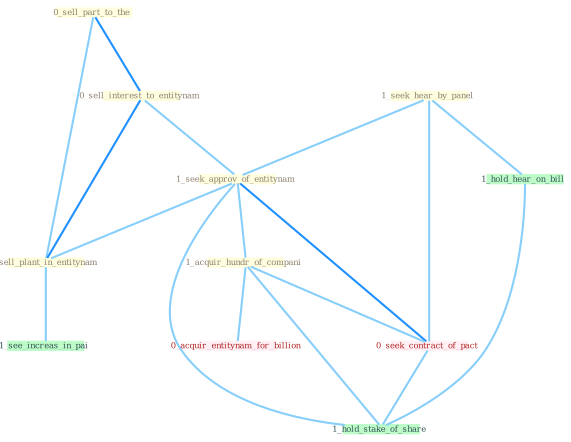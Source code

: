 Graph G{ 
    node
    [shape=polygon,style=filled,width=.5,height=.06,color="#BDFCC9",fixedsize=true,fontsize=4,
    fontcolor="#2f4f4f"];
    {node
    [color="#ffffe0", fontcolor="#8b7d6b"] "0_sell_part_to_the " "0_sell_interest_to_entitynam " "1_seek_hear_by_panel " "1_seek_approv_of_entitynam " "1_sell_plant_in_entitynam " "1_acquir_hundr_of_compani "}
{node [color="#fff0f5", fontcolor="#b22222"] "0_seek_contract_of_pact " "0_acquir_entitynam_for_billion "}
edge [color="#B0E2FF"];

	"0_sell_part_to_the " -- "0_sell_interest_to_entitynam " [w="2", color="#1e90ff" , len=0.8];
	"0_sell_part_to_the " -- "1_sell_plant_in_entitynam " [w="1", color="#87cefa" ];
	"0_sell_interest_to_entitynam " -- "1_seek_approv_of_entitynam " [w="1", color="#87cefa" ];
	"0_sell_interest_to_entitynam " -- "1_sell_plant_in_entitynam " [w="2", color="#1e90ff" , len=0.8];
	"1_seek_hear_by_panel " -- "1_seek_approv_of_entitynam " [w="1", color="#87cefa" ];
	"1_seek_hear_by_panel " -- "0_seek_contract_of_pact " [w="1", color="#87cefa" ];
	"1_seek_hear_by_panel " -- "1_hold_hear_on_bill " [w="1", color="#87cefa" ];
	"1_seek_approv_of_entitynam " -- "1_sell_plant_in_entitynam " [w="1", color="#87cefa" ];
	"1_seek_approv_of_entitynam " -- "1_acquir_hundr_of_compani " [w="1", color="#87cefa" ];
	"1_seek_approv_of_entitynam " -- "0_seek_contract_of_pact " [w="2", color="#1e90ff" , len=0.8];
	"1_seek_approv_of_entitynam " -- "1_hold_stake_of_share " [w="1", color="#87cefa" ];
	"1_sell_plant_in_entitynam " -- "1_see_increas_in_pai " [w="1", color="#87cefa" ];
	"1_acquir_hundr_of_compani " -- "0_seek_contract_of_pact " [w="1", color="#87cefa" ];
	"1_acquir_hundr_of_compani " -- "0_acquir_entitynam_for_billion " [w="1", color="#87cefa" ];
	"1_acquir_hundr_of_compani " -- "1_hold_stake_of_share " [w="1", color="#87cefa" ];
	"0_seek_contract_of_pact " -- "1_hold_stake_of_share " [w="1", color="#87cefa" ];
	"1_hold_hear_on_bill " -- "1_hold_stake_of_share " [w="1", color="#87cefa" ];
}